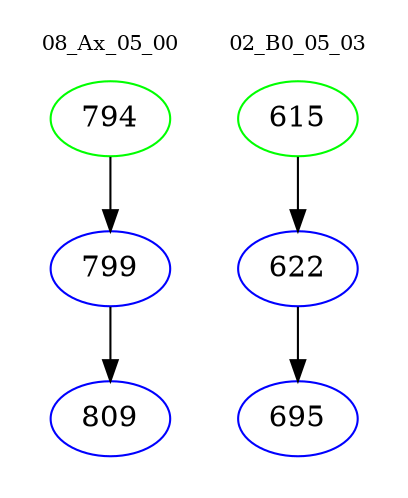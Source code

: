 digraph{
subgraph cluster_0 {
color = white
label = "08_Ax_05_00";
fontsize=10;
T0_794 [label="794", color="green"]
T0_794 -> T0_799 [color="black"]
T0_799 [label="799", color="blue"]
T0_799 -> T0_809 [color="black"]
T0_809 [label="809", color="blue"]
}
subgraph cluster_1 {
color = white
label = "02_B0_05_03";
fontsize=10;
T1_615 [label="615", color="green"]
T1_615 -> T1_622 [color="black"]
T1_622 [label="622", color="blue"]
T1_622 -> T1_695 [color="black"]
T1_695 [label="695", color="blue"]
}
}
